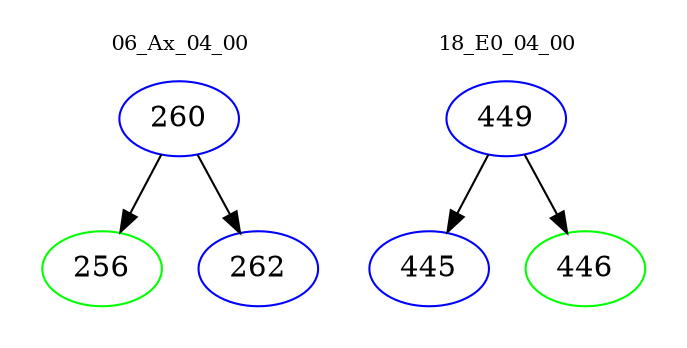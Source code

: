 digraph{
subgraph cluster_0 {
color = white
label = "06_Ax_04_00";
fontsize=10;
T0_260 [label="260", color="blue"]
T0_260 -> T0_256 [color="black"]
T0_256 [label="256", color="green"]
T0_260 -> T0_262 [color="black"]
T0_262 [label="262", color="blue"]
}
subgraph cluster_1 {
color = white
label = "18_E0_04_00";
fontsize=10;
T1_449 [label="449", color="blue"]
T1_449 -> T1_445 [color="black"]
T1_445 [label="445", color="blue"]
T1_449 -> T1_446 [color="black"]
T1_446 [label="446", color="green"]
}
}
